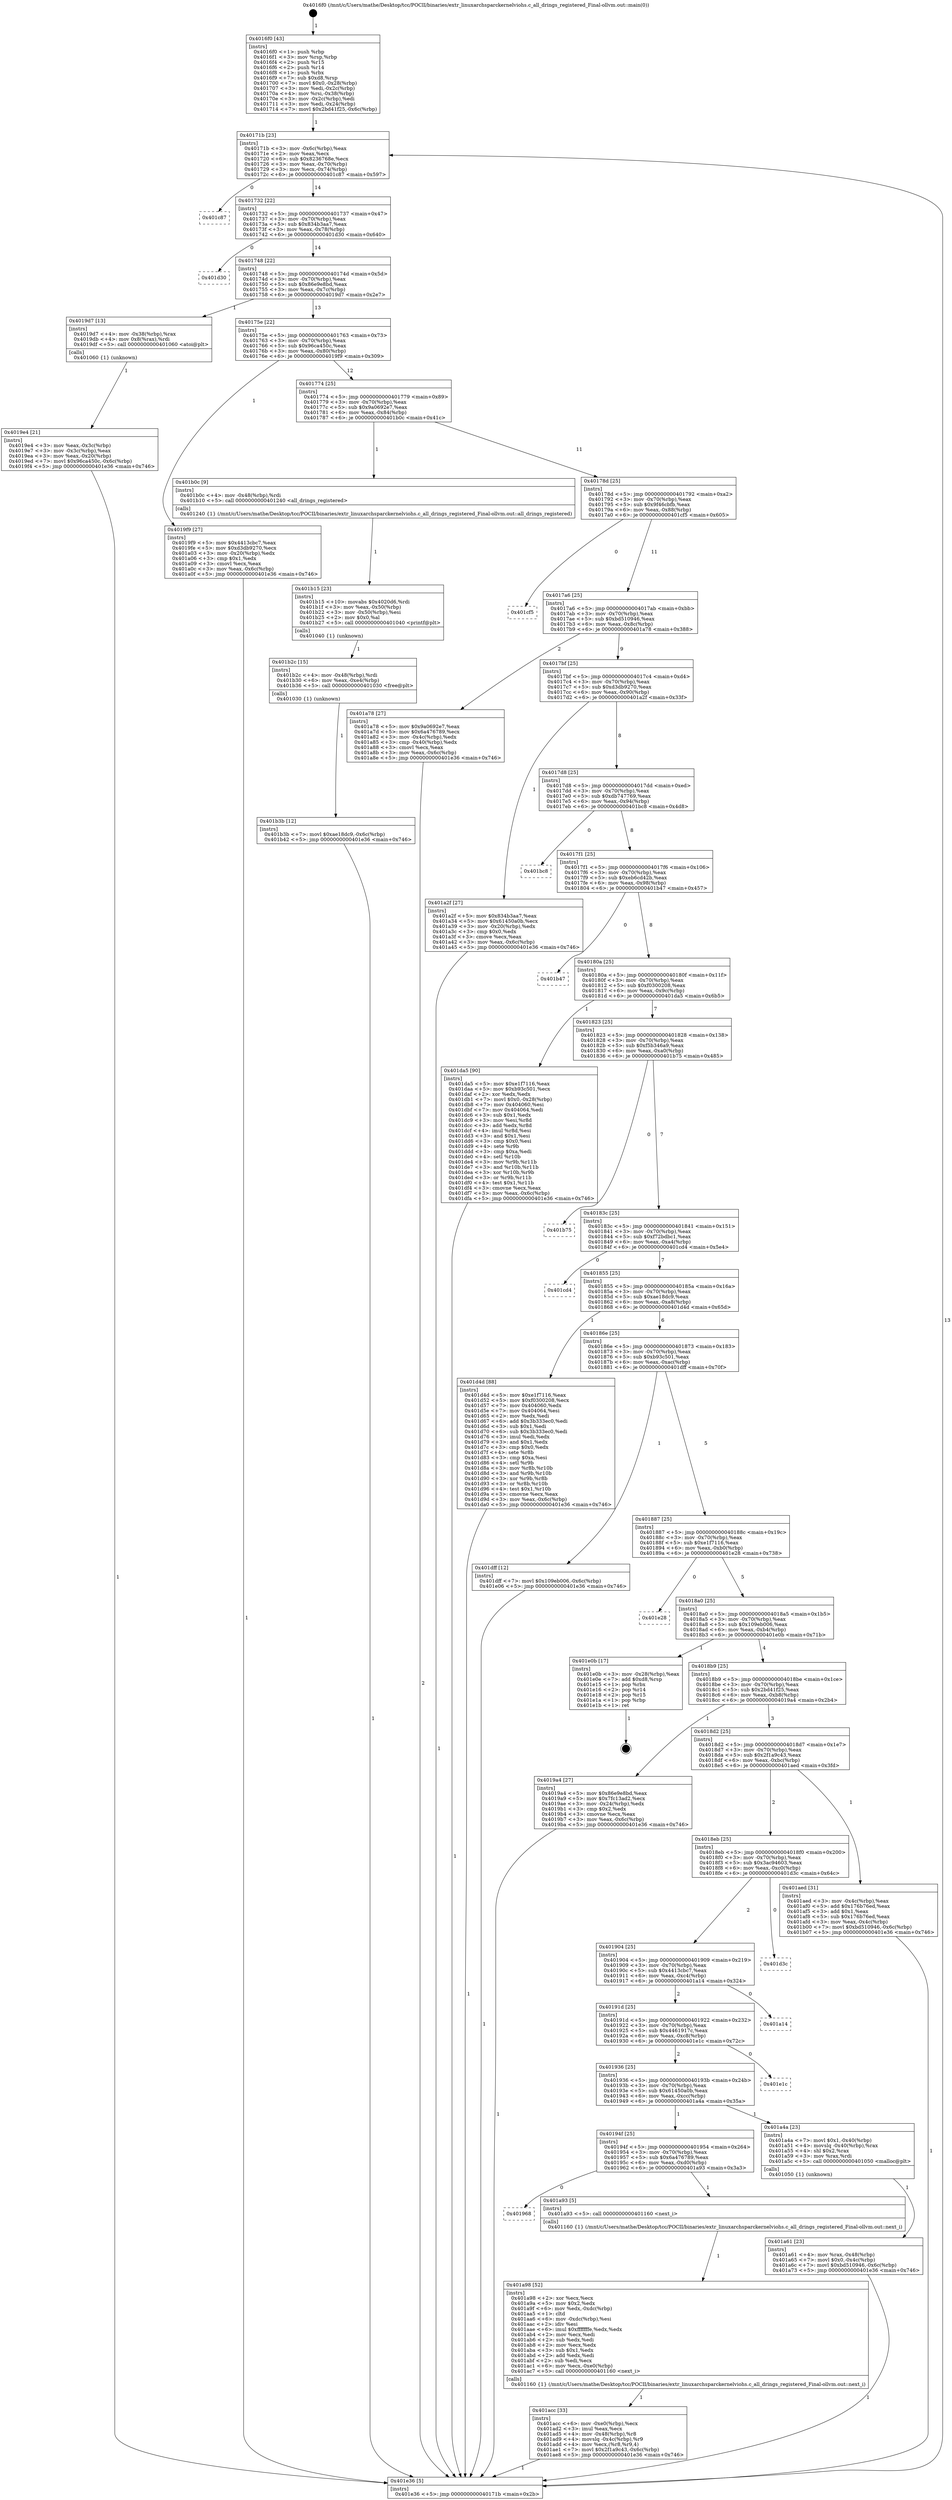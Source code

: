 digraph "0x4016f0" {
  label = "0x4016f0 (/mnt/c/Users/mathe/Desktop/tcc/POCII/binaries/extr_linuxarchsparckernelviohs.c_all_drings_registered_Final-ollvm.out::main(0))"
  labelloc = "t"
  node[shape=record]

  Entry [label="",width=0.3,height=0.3,shape=circle,fillcolor=black,style=filled]
  "0x40171b" [label="{
     0x40171b [23]\l
     | [instrs]\l
     &nbsp;&nbsp;0x40171b \<+3\>: mov -0x6c(%rbp),%eax\l
     &nbsp;&nbsp;0x40171e \<+2\>: mov %eax,%ecx\l
     &nbsp;&nbsp;0x401720 \<+6\>: sub $0x8236768e,%ecx\l
     &nbsp;&nbsp;0x401726 \<+3\>: mov %eax,-0x70(%rbp)\l
     &nbsp;&nbsp;0x401729 \<+3\>: mov %ecx,-0x74(%rbp)\l
     &nbsp;&nbsp;0x40172c \<+6\>: je 0000000000401c87 \<main+0x597\>\l
  }"]
  "0x401c87" [label="{
     0x401c87\l
  }", style=dashed]
  "0x401732" [label="{
     0x401732 [22]\l
     | [instrs]\l
     &nbsp;&nbsp;0x401732 \<+5\>: jmp 0000000000401737 \<main+0x47\>\l
     &nbsp;&nbsp;0x401737 \<+3\>: mov -0x70(%rbp),%eax\l
     &nbsp;&nbsp;0x40173a \<+5\>: sub $0x834b3aa7,%eax\l
     &nbsp;&nbsp;0x40173f \<+3\>: mov %eax,-0x78(%rbp)\l
     &nbsp;&nbsp;0x401742 \<+6\>: je 0000000000401d30 \<main+0x640\>\l
  }"]
  Exit [label="",width=0.3,height=0.3,shape=circle,fillcolor=black,style=filled,peripheries=2]
  "0x401d30" [label="{
     0x401d30\l
  }", style=dashed]
  "0x401748" [label="{
     0x401748 [22]\l
     | [instrs]\l
     &nbsp;&nbsp;0x401748 \<+5\>: jmp 000000000040174d \<main+0x5d\>\l
     &nbsp;&nbsp;0x40174d \<+3\>: mov -0x70(%rbp),%eax\l
     &nbsp;&nbsp;0x401750 \<+5\>: sub $0x86e9e8bd,%eax\l
     &nbsp;&nbsp;0x401755 \<+3\>: mov %eax,-0x7c(%rbp)\l
     &nbsp;&nbsp;0x401758 \<+6\>: je 00000000004019d7 \<main+0x2e7\>\l
  }"]
  "0x401b3b" [label="{
     0x401b3b [12]\l
     | [instrs]\l
     &nbsp;&nbsp;0x401b3b \<+7\>: movl $0xae18dc9,-0x6c(%rbp)\l
     &nbsp;&nbsp;0x401b42 \<+5\>: jmp 0000000000401e36 \<main+0x746\>\l
  }"]
  "0x4019d7" [label="{
     0x4019d7 [13]\l
     | [instrs]\l
     &nbsp;&nbsp;0x4019d7 \<+4\>: mov -0x38(%rbp),%rax\l
     &nbsp;&nbsp;0x4019db \<+4\>: mov 0x8(%rax),%rdi\l
     &nbsp;&nbsp;0x4019df \<+5\>: call 0000000000401060 \<atoi@plt\>\l
     | [calls]\l
     &nbsp;&nbsp;0x401060 \{1\} (unknown)\l
  }"]
  "0x40175e" [label="{
     0x40175e [22]\l
     | [instrs]\l
     &nbsp;&nbsp;0x40175e \<+5\>: jmp 0000000000401763 \<main+0x73\>\l
     &nbsp;&nbsp;0x401763 \<+3\>: mov -0x70(%rbp),%eax\l
     &nbsp;&nbsp;0x401766 \<+5\>: sub $0x96ca450c,%eax\l
     &nbsp;&nbsp;0x40176b \<+3\>: mov %eax,-0x80(%rbp)\l
     &nbsp;&nbsp;0x40176e \<+6\>: je 00000000004019f9 \<main+0x309\>\l
  }"]
  "0x401b2c" [label="{
     0x401b2c [15]\l
     | [instrs]\l
     &nbsp;&nbsp;0x401b2c \<+4\>: mov -0x48(%rbp),%rdi\l
     &nbsp;&nbsp;0x401b30 \<+6\>: mov %eax,-0xe4(%rbp)\l
     &nbsp;&nbsp;0x401b36 \<+5\>: call 0000000000401030 \<free@plt\>\l
     | [calls]\l
     &nbsp;&nbsp;0x401030 \{1\} (unknown)\l
  }"]
  "0x4019f9" [label="{
     0x4019f9 [27]\l
     | [instrs]\l
     &nbsp;&nbsp;0x4019f9 \<+5\>: mov $0x4413cbc7,%eax\l
     &nbsp;&nbsp;0x4019fe \<+5\>: mov $0xd3db9270,%ecx\l
     &nbsp;&nbsp;0x401a03 \<+3\>: mov -0x20(%rbp),%edx\l
     &nbsp;&nbsp;0x401a06 \<+3\>: cmp $0x1,%edx\l
     &nbsp;&nbsp;0x401a09 \<+3\>: cmovl %ecx,%eax\l
     &nbsp;&nbsp;0x401a0c \<+3\>: mov %eax,-0x6c(%rbp)\l
     &nbsp;&nbsp;0x401a0f \<+5\>: jmp 0000000000401e36 \<main+0x746\>\l
  }"]
  "0x401774" [label="{
     0x401774 [25]\l
     | [instrs]\l
     &nbsp;&nbsp;0x401774 \<+5\>: jmp 0000000000401779 \<main+0x89\>\l
     &nbsp;&nbsp;0x401779 \<+3\>: mov -0x70(%rbp),%eax\l
     &nbsp;&nbsp;0x40177c \<+5\>: sub $0x9a0692e7,%eax\l
     &nbsp;&nbsp;0x401781 \<+6\>: mov %eax,-0x84(%rbp)\l
     &nbsp;&nbsp;0x401787 \<+6\>: je 0000000000401b0c \<main+0x41c\>\l
  }"]
  "0x401b15" [label="{
     0x401b15 [23]\l
     | [instrs]\l
     &nbsp;&nbsp;0x401b15 \<+10\>: movabs $0x4020d6,%rdi\l
     &nbsp;&nbsp;0x401b1f \<+3\>: mov %eax,-0x50(%rbp)\l
     &nbsp;&nbsp;0x401b22 \<+3\>: mov -0x50(%rbp),%esi\l
     &nbsp;&nbsp;0x401b25 \<+2\>: mov $0x0,%al\l
     &nbsp;&nbsp;0x401b27 \<+5\>: call 0000000000401040 \<printf@plt\>\l
     | [calls]\l
     &nbsp;&nbsp;0x401040 \{1\} (unknown)\l
  }"]
  "0x401b0c" [label="{
     0x401b0c [9]\l
     | [instrs]\l
     &nbsp;&nbsp;0x401b0c \<+4\>: mov -0x48(%rbp),%rdi\l
     &nbsp;&nbsp;0x401b10 \<+5\>: call 0000000000401240 \<all_drings_registered\>\l
     | [calls]\l
     &nbsp;&nbsp;0x401240 \{1\} (/mnt/c/Users/mathe/Desktop/tcc/POCII/binaries/extr_linuxarchsparckernelviohs.c_all_drings_registered_Final-ollvm.out::all_drings_registered)\l
  }"]
  "0x40178d" [label="{
     0x40178d [25]\l
     | [instrs]\l
     &nbsp;&nbsp;0x40178d \<+5\>: jmp 0000000000401792 \<main+0xa2\>\l
     &nbsp;&nbsp;0x401792 \<+3\>: mov -0x70(%rbp),%eax\l
     &nbsp;&nbsp;0x401795 \<+5\>: sub $0x9f46cbfb,%eax\l
     &nbsp;&nbsp;0x40179a \<+6\>: mov %eax,-0x88(%rbp)\l
     &nbsp;&nbsp;0x4017a0 \<+6\>: je 0000000000401cf5 \<main+0x605\>\l
  }"]
  "0x401acc" [label="{
     0x401acc [33]\l
     | [instrs]\l
     &nbsp;&nbsp;0x401acc \<+6\>: mov -0xe0(%rbp),%ecx\l
     &nbsp;&nbsp;0x401ad2 \<+3\>: imul %eax,%ecx\l
     &nbsp;&nbsp;0x401ad5 \<+4\>: mov -0x48(%rbp),%r8\l
     &nbsp;&nbsp;0x401ad9 \<+4\>: movslq -0x4c(%rbp),%r9\l
     &nbsp;&nbsp;0x401add \<+4\>: mov %ecx,(%r8,%r9,4)\l
     &nbsp;&nbsp;0x401ae1 \<+7\>: movl $0x2f1a9c43,-0x6c(%rbp)\l
     &nbsp;&nbsp;0x401ae8 \<+5\>: jmp 0000000000401e36 \<main+0x746\>\l
  }"]
  "0x401cf5" [label="{
     0x401cf5\l
  }", style=dashed]
  "0x4017a6" [label="{
     0x4017a6 [25]\l
     | [instrs]\l
     &nbsp;&nbsp;0x4017a6 \<+5\>: jmp 00000000004017ab \<main+0xbb\>\l
     &nbsp;&nbsp;0x4017ab \<+3\>: mov -0x70(%rbp),%eax\l
     &nbsp;&nbsp;0x4017ae \<+5\>: sub $0xbd510946,%eax\l
     &nbsp;&nbsp;0x4017b3 \<+6\>: mov %eax,-0x8c(%rbp)\l
     &nbsp;&nbsp;0x4017b9 \<+6\>: je 0000000000401a78 \<main+0x388\>\l
  }"]
  "0x401a98" [label="{
     0x401a98 [52]\l
     | [instrs]\l
     &nbsp;&nbsp;0x401a98 \<+2\>: xor %ecx,%ecx\l
     &nbsp;&nbsp;0x401a9a \<+5\>: mov $0x2,%edx\l
     &nbsp;&nbsp;0x401a9f \<+6\>: mov %edx,-0xdc(%rbp)\l
     &nbsp;&nbsp;0x401aa5 \<+1\>: cltd\l
     &nbsp;&nbsp;0x401aa6 \<+6\>: mov -0xdc(%rbp),%esi\l
     &nbsp;&nbsp;0x401aac \<+2\>: idiv %esi\l
     &nbsp;&nbsp;0x401aae \<+6\>: imul $0xfffffffe,%edx,%edx\l
     &nbsp;&nbsp;0x401ab4 \<+2\>: mov %ecx,%edi\l
     &nbsp;&nbsp;0x401ab6 \<+2\>: sub %edx,%edi\l
     &nbsp;&nbsp;0x401ab8 \<+2\>: mov %ecx,%edx\l
     &nbsp;&nbsp;0x401aba \<+3\>: sub $0x1,%edx\l
     &nbsp;&nbsp;0x401abd \<+2\>: add %edx,%edi\l
     &nbsp;&nbsp;0x401abf \<+2\>: sub %edi,%ecx\l
     &nbsp;&nbsp;0x401ac1 \<+6\>: mov %ecx,-0xe0(%rbp)\l
     &nbsp;&nbsp;0x401ac7 \<+5\>: call 0000000000401160 \<next_i\>\l
     | [calls]\l
     &nbsp;&nbsp;0x401160 \{1\} (/mnt/c/Users/mathe/Desktop/tcc/POCII/binaries/extr_linuxarchsparckernelviohs.c_all_drings_registered_Final-ollvm.out::next_i)\l
  }"]
  "0x401a78" [label="{
     0x401a78 [27]\l
     | [instrs]\l
     &nbsp;&nbsp;0x401a78 \<+5\>: mov $0x9a0692e7,%eax\l
     &nbsp;&nbsp;0x401a7d \<+5\>: mov $0x6a476789,%ecx\l
     &nbsp;&nbsp;0x401a82 \<+3\>: mov -0x4c(%rbp),%edx\l
     &nbsp;&nbsp;0x401a85 \<+3\>: cmp -0x40(%rbp),%edx\l
     &nbsp;&nbsp;0x401a88 \<+3\>: cmovl %ecx,%eax\l
     &nbsp;&nbsp;0x401a8b \<+3\>: mov %eax,-0x6c(%rbp)\l
     &nbsp;&nbsp;0x401a8e \<+5\>: jmp 0000000000401e36 \<main+0x746\>\l
  }"]
  "0x4017bf" [label="{
     0x4017bf [25]\l
     | [instrs]\l
     &nbsp;&nbsp;0x4017bf \<+5\>: jmp 00000000004017c4 \<main+0xd4\>\l
     &nbsp;&nbsp;0x4017c4 \<+3\>: mov -0x70(%rbp),%eax\l
     &nbsp;&nbsp;0x4017c7 \<+5\>: sub $0xd3db9270,%eax\l
     &nbsp;&nbsp;0x4017cc \<+6\>: mov %eax,-0x90(%rbp)\l
     &nbsp;&nbsp;0x4017d2 \<+6\>: je 0000000000401a2f \<main+0x33f\>\l
  }"]
  "0x401968" [label="{
     0x401968\l
  }", style=dashed]
  "0x401a2f" [label="{
     0x401a2f [27]\l
     | [instrs]\l
     &nbsp;&nbsp;0x401a2f \<+5\>: mov $0x834b3aa7,%eax\l
     &nbsp;&nbsp;0x401a34 \<+5\>: mov $0x61450a0b,%ecx\l
     &nbsp;&nbsp;0x401a39 \<+3\>: mov -0x20(%rbp),%edx\l
     &nbsp;&nbsp;0x401a3c \<+3\>: cmp $0x0,%edx\l
     &nbsp;&nbsp;0x401a3f \<+3\>: cmove %ecx,%eax\l
     &nbsp;&nbsp;0x401a42 \<+3\>: mov %eax,-0x6c(%rbp)\l
     &nbsp;&nbsp;0x401a45 \<+5\>: jmp 0000000000401e36 \<main+0x746\>\l
  }"]
  "0x4017d8" [label="{
     0x4017d8 [25]\l
     | [instrs]\l
     &nbsp;&nbsp;0x4017d8 \<+5\>: jmp 00000000004017dd \<main+0xed\>\l
     &nbsp;&nbsp;0x4017dd \<+3\>: mov -0x70(%rbp),%eax\l
     &nbsp;&nbsp;0x4017e0 \<+5\>: sub $0xdb747769,%eax\l
     &nbsp;&nbsp;0x4017e5 \<+6\>: mov %eax,-0x94(%rbp)\l
     &nbsp;&nbsp;0x4017eb \<+6\>: je 0000000000401bc8 \<main+0x4d8\>\l
  }"]
  "0x401a93" [label="{
     0x401a93 [5]\l
     | [instrs]\l
     &nbsp;&nbsp;0x401a93 \<+5\>: call 0000000000401160 \<next_i\>\l
     | [calls]\l
     &nbsp;&nbsp;0x401160 \{1\} (/mnt/c/Users/mathe/Desktop/tcc/POCII/binaries/extr_linuxarchsparckernelviohs.c_all_drings_registered_Final-ollvm.out::next_i)\l
  }"]
  "0x401bc8" [label="{
     0x401bc8\l
  }", style=dashed]
  "0x4017f1" [label="{
     0x4017f1 [25]\l
     | [instrs]\l
     &nbsp;&nbsp;0x4017f1 \<+5\>: jmp 00000000004017f6 \<main+0x106\>\l
     &nbsp;&nbsp;0x4017f6 \<+3\>: mov -0x70(%rbp),%eax\l
     &nbsp;&nbsp;0x4017f9 \<+5\>: sub $0xeb6cd42b,%eax\l
     &nbsp;&nbsp;0x4017fe \<+6\>: mov %eax,-0x98(%rbp)\l
     &nbsp;&nbsp;0x401804 \<+6\>: je 0000000000401b47 \<main+0x457\>\l
  }"]
  "0x401a61" [label="{
     0x401a61 [23]\l
     | [instrs]\l
     &nbsp;&nbsp;0x401a61 \<+4\>: mov %rax,-0x48(%rbp)\l
     &nbsp;&nbsp;0x401a65 \<+7\>: movl $0x0,-0x4c(%rbp)\l
     &nbsp;&nbsp;0x401a6c \<+7\>: movl $0xbd510946,-0x6c(%rbp)\l
     &nbsp;&nbsp;0x401a73 \<+5\>: jmp 0000000000401e36 \<main+0x746\>\l
  }"]
  "0x401b47" [label="{
     0x401b47\l
  }", style=dashed]
  "0x40180a" [label="{
     0x40180a [25]\l
     | [instrs]\l
     &nbsp;&nbsp;0x40180a \<+5\>: jmp 000000000040180f \<main+0x11f\>\l
     &nbsp;&nbsp;0x40180f \<+3\>: mov -0x70(%rbp),%eax\l
     &nbsp;&nbsp;0x401812 \<+5\>: sub $0xf0300208,%eax\l
     &nbsp;&nbsp;0x401817 \<+6\>: mov %eax,-0x9c(%rbp)\l
     &nbsp;&nbsp;0x40181d \<+6\>: je 0000000000401da5 \<main+0x6b5\>\l
  }"]
  "0x40194f" [label="{
     0x40194f [25]\l
     | [instrs]\l
     &nbsp;&nbsp;0x40194f \<+5\>: jmp 0000000000401954 \<main+0x264\>\l
     &nbsp;&nbsp;0x401954 \<+3\>: mov -0x70(%rbp),%eax\l
     &nbsp;&nbsp;0x401957 \<+5\>: sub $0x6a476789,%eax\l
     &nbsp;&nbsp;0x40195c \<+6\>: mov %eax,-0xd0(%rbp)\l
     &nbsp;&nbsp;0x401962 \<+6\>: je 0000000000401a93 \<main+0x3a3\>\l
  }"]
  "0x401da5" [label="{
     0x401da5 [90]\l
     | [instrs]\l
     &nbsp;&nbsp;0x401da5 \<+5\>: mov $0xe1f7116,%eax\l
     &nbsp;&nbsp;0x401daa \<+5\>: mov $0xb93c501,%ecx\l
     &nbsp;&nbsp;0x401daf \<+2\>: xor %edx,%edx\l
     &nbsp;&nbsp;0x401db1 \<+7\>: movl $0x0,-0x28(%rbp)\l
     &nbsp;&nbsp;0x401db8 \<+7\>: mov 0x404060,%esi\l
     &nbsp;&nbsp;0x401dbf \<+7\>: mov 0x404064,%edi\l
     &nbsp;&nbsp;0x401dc6 \<+3\>: sub $0x1,%edx\l
     &nbsp;&nbsp;0x401dc9 \<+3\>: mov %esi,%r8d\l
     &nbsp;&nbsp;0x401dcc \<+3\>: add %edx,%r8d\l
     &nbsp;&nbsp;0x401dcf \<+4\>: imul %r8d,%esi\l
     &nbsp;&nbsp;0x401dd3 \<+3\>: and $0x1,%esi\l
     &nbsp;&nbsp;0x401dd6 \<+3\>: cmp $0x0,%esi\l
     &nbsp;&nbsp;0x401dd9 \<+4\>: sete %r9b\l
     &nbsp;&nbsp;0x401ddd \<+3\>: cmp $0xa,%edi\l
     &nbsp;&nbsp;0x401de0 \<+4\>: setl %r10b\l
     &nbsp;&nbsp;0x401de4 \<+3\>: mov %r9b,%r11b\l
     &nbsp;&nbsp;0x401de7 \<+3\>: and %r10b,%r11b\l
     &nbsp;&nbsp;0x401dea \<+3\>: xor %r10b,%r9b\l
     &nbsp;&nbsp;0x401ded \<+3\>: or %r9b,%r11b\l
     &nbsp;&nbsp;0x401df0 \<+4\>: test $0x1,%r11b\l
     &nbsp;&nbsp;0x401df4 \<+3\>: cmovne %ecx,%eax\l
     &nbsp;&nbsp;0x401df7 \<+3\>: mov %eax,-0x6c(%rbp)\l
     &nbsp;&nbsp;0x401dfa \<+5\>: jmp 0000000000401e36 \<main+0x746\>\l
  }"]
  "0x401823" [label="{
     0x401823 [25]\l
     | [instrs]\l
     &nbsp;&nbsp;0x401823 \<+5\>: jmp 0000000000401828 \<main+0x138\>\l
     &nbsp;&nbsp;0x401828 \<+3\>: mov -0x70(%rbp),%eax\l
     &nbsp;&nbsp;0x40182b \<+5\>: sub $0xf5b346a9,%eax\l
     &nbsp;&nbsp;0x401830 \<+6\>: mov %eax,-0xa0(%rbp)\l
     &nbsp;&nbsp;0x401836 \<+6\>: je 0000000000401b75 \<main+0x485\>\l
  }"]
  "0x401a4a" [label="{
     0x401a4a [23]\l
     | [instrs]\l
     &nbsp;&nbsp;0x401a4a \<+7\>: movl $0x1,-0x40(%rbp)\l
     &nbsp;&nbsp;0x401a51 \<+4\>: movslq -0x40(%rbp),%rax\l
     &nbsp;&nbsp;0x401a55 \<+4\>: shl $0x2,%rax\l
     &nbsp;&nbsp;0x401a59 \<+3\>: mov %rax,%rdi\l
     &nbsp;&nbsp;0x401a5c \<+5\>: call 0000000000401050 \<malloc@plt\>\l
     | [calls]\l
     &nbsp;&nbsp;0x401050 \{1\} (unknown)\l
  }"]
  "0x401b75" [label="{
     0x401b75\l
  }", style=dashed]
  "0x40183c" [label="{
     0x40183c [25]\l
     | [instrs]\l
     &nbsp;&nbsp;0x40183c \<+5\>: jmp 0000000000401841 \<main+0x151\>\l
     &nbsp;&nbsp;0x401841 \<+3\>: mov -0x70(%rbp),%eax\l
     &nbsp;&nbsp;0x401844 \<+5\>: sub $0xf72bdbc1,%eax\l
     &nbsp;&nbsp;0x401849 \<+6\>: mov %eax,-0xa4(%rbp)\l
     &nbsp;&nbsp;0x40184f \<+6\>: je 0000000000401cd4 \<main+0x5e4\>\l
  }"]
  "0x401936" [label="{
     0x401936 [25]\l
     | [instrs]\l
     &nbsp;&nbsp;0x401936 \<+5\>: jmp 000000000040193b \<main+0x24b\>\l
     &nbsp;&nbsp;0x40193b \<+3\>: mov -0x70(%rbp),%eax\l
     &nbsp;&nbsp;0x40193e \<+5\>: sub $0x61450a0b,%eax\l
     &nbsp;&nbsp;0x401943 \<+6\>: mov %eax,-0xcc(%rbp)\l
     &nbsp;&nbsp;0x401949 \<+6\>: je 0000000000401a4a \<main+0x35a\>\l
  }"]
  "0x401cd4" [label="{
     0x401cd4\l
  }", style=dashed]
  "0x401855" [label="{
     0x401855 [25]\l
     | [instrs]\l
     &nbsp;&nbsp;0x401855 \<+5\>: jmp 000000000040185a \<main+0x16a\>\l
     &nbsp;&nbsp;0x40185a \<+3\>: mov -0x70(%rbp),%eax\l
     &nbsp;&nbsp;0x40185d \<+5\>: sub $0xae18dc9,%eax\l
     &nbsp;&nbsp;0x401862 \<+6\>: mov %eax,-0xa8(%rbp)\l
     &nbsp;&nbsp;0x401868 \<+6\>: je 0000000000401d4d \<main+0x65d\>\l
  }"]
  "0x401e1c" [label="{
     0x401e1c\l
  }", style=dashed]
  "0x401d4d" [label="{
     0x401d4d [88]\l
     | [instrs]\l
     &nbsp;&nbsp;0x401d4d \<+5\>: mov $0xe1f7116,%eax\l
     &nbsp;&nbsp;0x401d52 \<+5\>: mov $0xf0300208,%ecx\l
     &nbsp;&nbsp;0x401d57 \<+7\>: mov 0x404060,%edx\l
     &nbsp;&nbsp;0x401d5e \<+7\>: mov 0x404064,%esi\l
     &nbsp;&nbsp;0x401d65 \<+2\>: mov %edx,%edi\l
     &nbsp;&nbsp;0x401d67 \<+6\>: add $0x3b333ec0,%edi\l
     &nbsp;&nbsp;0x401d6d \<+3\>: sub $0x1,%edi\l
     &nbsp;&nbsp;0x401d70 \<+6\>: sub $0x3b333ec0,%edi\l
     &nbsp;&nbsp;0x401d76 \<+3\>: imul %edi,%edx\l
     &nbsp;&nbsp;0x401d79 \<+3\>: and $0x1,%edx\l
     &nbsp;&nbsp;0x401d7c \<+3\>: cmp $0x0,%edx\l
     &nbsp;&nbsp;0x401d7f \<+4\>: sete %r8b\l
     &nbsp;&nbsp;0x401d83 \<+3\>: cmp $0xa,%esi\l
     &nbsp;&nbsp;0x401d86 \<+4\>: setl %r9b\l
     &nbsp;&nbsp;0x401d8a \<+3\>: mov %r8b,%r10b\l
     &nbsp;&nbsp;0x401d8d \<+3\>: and %r9b,%r10b\l
     &nbsp;&nbsp;0x401d90 \<+3\>: xor %r9b,%r8b\l
     &nbsp;&nbsp;0x401d93 \<+3\>: or %r8b,%r10b\l
     &nbsp;&nbsp;0x401d96 \<+4\>: test $0x1,%r10b\l
     &nbsp;&nbsp;0x401d9a \<+3\>: cmovne %ecx,%eax\l
     &nbsp;&nbsp;0x401d9d \<+3\>: mov %eax,-0x6c(%rbp)\l
     &nbsp;&nbsp;0x401da0 \<+5\>: jmp 0000000000401e36 \<main+0x746\>\l
  }"]
  "0x40186e" [label="{
     0x40186e [25]\l
     | [instrs]\l
     &nbsp;&nbsp;0x40186e \<+5\>: jmp 0000000000401873 \<main+0x183\>\l
     &nbsp;&nbsp;0x401873 \<+3\>: mov -0x70(%rbp),%eax\l
     &nbsp;&nbsp;0x401876 \<+5\>: sub $0xb93c501,%eax\l
     &nbsp;&nbsp;0x40187b \<+6\>: mov %eax,-0xac(%rbp)\l
     &nbsp;&nbsp;0x401881 \<+6\>: je 0000000000401dff \<main+0x70f\>\l
  }"]
  "0x40191d" [label="{
     0x40191d [25]\l
     | [instrs]\l
     &nbsp;&nbsp;0x40191d \<+5\>: jmp 0000000000401922 \<main+0x232\>\l
     &nbsp;&nbsp;0x401922 \<+3\>: mov -0x70(%rbp),%eax\l
     &nbsp;&nbsp;0x401925 \<+5\>: sub $0x4461917c,%eax\l
     &nbsp;&nbsp;0x40192a \<+6\>: mov %eax,-0xc8(%rbp)\l
     &nbsp;&nbsp;0x401930 \<+6\>: je 0000000000401e1c \<main+0x72c\>\l
  }"]
  "0x401dff" [label="{
     0x401dff [12]\l
     | [instrs]\l
     &nbsp;&nbsp;0x401dff \<+7\>: movl $0x109eb006,-0x6c(%rbp)\l
     &nbsp;&nbsp;0x401e06 \<+5\>: jmp 0000000000401e36 \<main+0x746\>\l
  }"]
  "0x401887" [label="{
     0x401887 [25]\l
     | [instrs]\l
     &nbsp;&nbsp;0x401887 \<+5\>: jmp 000000000040188c \<main+0x19c\>\l
     &nbsp;&nbsp;0x40188c \<+3\>: mov -0x70(%rbp),%eax\l
     &nbsp;&nbsp;0x40188f \<+5\>: sub $0xe1f7116,%eax\l
     &nbsp;&nbsp;0x401894 \<+6\>: mov %eax,-0xb0(%rbp)\l
     &nbsp;&nbsp;0x40189a \<+6\>: je 0000000000401e28 \<main+0x738\>\l
  }"]
  "0x401a14" [label="{
     0x401a14\l
  }", style=dashed]
  "0x401e28" [label="{
     0x401e28\l
  }", style=dashed]
  "0x4018a0" [label="{
     0x4018a0 [25]\l
     | [instrs]\l
     &nbsp;&nbsp;0x4018a0 \<+5\>: jmp 00000000004018a5 \<main+0x1b5\>\l
     &nbsp;&nbsp;0x4018a5 \<+3\>: mov -0x70(%rbp),%eax\l
     &nbsp;&nbsp;0x4018a8 \<+5\>: sub $0x109eb006,%eax\l
     &nbsp;&nbsp;0x4018ad \<+6\>: mov %eax,-0xb4(%rbp)\l
     &nbsp;&nbsp;0x4018b3 \<+6\>: je 0000000000401e0b \<main+0x71b\>\l
  }"]
  "0x401904" [label="{
     0x401904 [25]\l
     | [instrs]\l
     &nbsp;&nbsp;0x401904 \<+5\>: jmp 0000000000401909 \<main+0x219\>\l
     &nbsp;&nbsp;0x401909 \<+3\>: mov -0x70(%rbp),%eax\l
     &nbsp;&nbsp;0x40190c \<+5\>: sub $0x4413cbc7,%eax\l
     &nbsp;&nbsp;0x401911 \<+6\>: mov %eax,-0xc4(%rbp)\l
     &nbsp;&nbsp;0x401917 \<+6\>: je 0000000000401a14 \<main+0x324\>\l
  }"]
  "0x401e0b" [label="{
     0x401e0b [17]\l
     | [instrs]\l
     &nbsp;&nbsp;0x401e0b \<+3\>: mov -0x28(%rbp),%eax\l
     &nbsp;&nbsp;0x401e0e \<+7\>: add $0xd8,%rsp\l
     &nbsp;&nbsp;0x401e15 \<+1\>: pop %rbx\l
     &nbsp;&nbsp;0x401e16 \<+2\>: pop %r14\l
     &nbsp;&nbsp;0x401e18 \<+2\>: pop %r15\l
     &nbsp;&nbsp;0x401e1a \<+1\>: pop %rbp\l
     &nbsp;&nbsp;0x401e1b \<+1\>: ret\l
  }"]
  "0x4018b9" [label="{
     0x4018b9 [25]\l
     | [instrs]\l
     &nbsp;&nbsp;0x4018b9 \<+5\>: jmp 00000000004018be \<main+0x1ce\>\l
     &nbsp;&nbsp;0x4018be \<+3\>: mov -0x70(%rbp),%eax\l
     &nbsp;&nbsp;0x4018c1 \<+5\>: sub $0x2bd41f25,%eax\l
     &nbsp;&nbsp;0x4018c6 \<+6\>: mov %eax,-0xb8(%rbp)\l
     &nbsp;&nbsp;0x4018cc \<+6\>: je 00000000004019a4 \<main+0x2b4\>\l
  }"]
  "0x401d3c" [label="{
     0x401d3c\l
  }", style=dashed]
  "0x4019a4" [label="{
     0x4019a4 [27]\l
     | [instrs]\l
     &nbsp;&nbsp;0x4019a4 \<+5\>: mov $0x86e9e8bd,%eax\l
     &nbsp;&nbsp;0x4019a9 \<+5\>: mov $0x7fc13ad2,%ecx\l
     &nbsp;&nbsp;0x4019ae \<+3\>: mov -0x24(%rbp),%edx\l
     &nbsp;&nbsp;0x4019b1 \<+3\>: cmp $0x2,%edx\l
     &nbsp;&nbsp;0x4019b4 \<+3\>: cmovne %ecx,%eax\l
     &nbsp;&nbsp;0x4019b7 \<+3\>: mov %eax,-0x6c(%rbp)\l
     &nbsp;&nbsp;0x4019ba \<+5\>: jmp 0000000000401e36 \<main+0x746\>\l
  }"]
  "0x4018d2" [label="{
     0x4018d2 [25]\l
     | [instrs]\l
     &nbsp;&nbsp;0x4018d2 \<+5\>: jmp 00000000004018d7 \<main+0x1e7\>\l
     &nbsp;&nbsp;0x4018d7 \<+3\>: mov -0x70(%rbp),%eax\l
     &nbsp;&nbsp;0x4018da \<+5\>: sub $0x2f1a9c43,%eax\l
     &nbsp;&nbsp;0x4018df \<+6\>: mov %eax,-0xbc(%rbp)\l
     &nbsp;&nbsp;0x4018e5 \<+6\>: je 0000000000401aed \<main+0x3fd\>\l
  }"]
  "0x401e36" [label="{
     0x401e36 [5]\l
     | [instrs]\l
     &nbsp;&nbsp;0x401e36 \<+5\>: jmp 000000000040171b \<main+0x2b\>\l
  }"]
  "0x4016f0" [label="{
     0x4016f0 [43]\l
     | [instrs]\l
     &nbsp;&nbsp;0x4016f0 \<+1\>: push %rbp\l
     &nbsp;&nbsp;0x4016f1 \<+3\>: mov %rsp,%rbp\l
     &nbsp;&nbsp;0x4016f4 \<+2\>: push %r15\l
     &nbsp;&nbsp;0x4016f6 \<+2\>: push %r14\l
     &nbsp;&nbsp;0x4016f8 \<+1\>: push %rbx\l
     &nbsp;&nbsp;0x4016f9 \<+7\>: sub $0xd8,%rsp\l
     &nbsp;&nbsp;0x401700 \<+7\>: movl $0x0,-0x28(%rbp)\l
     &nbsp;&nbsp;0x401707 \<+3\>: mov %edi,-0x2c(%rbp)\l
     &nbsp;&nbsp;0x40170a \<+4\>: mov %rsi,-0x38(%rbp)\l
     &nbsp;&nbsp;0x40170e \<+3\>: mov -0x2c(%rbp),%edi\l
     &nbsp;&nbsp;0x401711 \<+3\>: mov %edi,-0x24(%rbp)\l
     &nbsp;&nbsp;0x401714 \<+7\>: movl $0x2bd41f25,-0x6c(%rbp)\l
  }"]
  "0x4019e4" [label="{
     0x4019e4 [21]\l
     | [instrs]\l
     &nbsp;&nbsp;0x4019e4 \<+3\>: mov %eax,-0x3c(%rbp)\l
     &nbsp;&nbsp;0x4019e7 \<+3\>: mov -0x3c(%rbp),%eax\l
     &nbsp;&nbsp;0x4019ea \<+3\>: mov %eax,-0x20(%rbp)\l
     &nbsp;&nbsp;0x4019ed \<+7\>: movl $0x96ca450c,-0x6c(%rbp)\l
     &nbsp;&nbsp;0x4019f4 \<+5\>: jmp 0000000000401e36 \<main+0x746\>\l
  }"]
  "0x4018eb" [label="{
     0x4018eb [25]\l
     | [instrs]\l
     &nbsp;&nbsp;0x4018eb \<+5\>: jmp 00000000004018f0 \<main+0x200\>\l
     &nbsp;&nbsp;0x4018f0 \<+3\>: mov -0x70(%rbp),%eax\l
     &nbsp;&nbsp;0x4018f3 \<+5\>: sub $0x3ac94603,%eax\l
     &nbsp;&nbsp;0x4018f8 \<+6\>: mov %eax,-0xc0(%rbp)\l
     &nbsp;&nbsp;0x4018fe \<+6\>: je 0000000000401d3c \<main+0x64c\>\l
  }"]
  "0x401aed" [label="{
     0x401aed [31]\l
     | [instrs]\l
     &nbsp;&nbsp;0x401aed \<+3\>: mov -0x4c(%rbp),%eax\l
     &nbsp;&nbsp;0x401af0 \<+5\>: add $0x176b76ed,%eax\l
     &nbsp;&nbsp;0x401af5 \<+3\>: add $0x1,%eax\l
     &nbsp;&nbsp;0x401af8 \<+5\>: sub $0x176b76ed,%eax\l
     &nbsp;&nbsp;0x401afd \<+3\>: mov %eax,-0x4c(%rbp)\l
     &nbsp;&nbsp;0x401b00 \<+7\>: movl $0xbd510946,-0x6c(%rbp)\l
     &nbsp;&nbsp;0x401b07 \<+5\>: jmp 0000000000401e36 \<main+0x746\>\l
  }"]
  Entry -> "0x4016f0" [label=" 1"]
  "0x40171b" -> "0x401c87" [label=" 0"]
  "0x40171b" -> "0x401732" [label=" 14"]
  "0x401e0b" -> Exit [label=" 1"]
  "0x401732" -> "0x401d30" [label=" 0"]
  "0x401732" -> "0x401748" [label=" 14"]
  "0x401dff" -> "0x401e36" [label=" 1"]
  "0x401748" -> "0x4019d7" [label=" 1"]
  "0x401748" -> "0x40175e" [label=" 13"]
  "0x401da5" -> "0x401e36" [label=" 1"]
  "0x40175e" -> "0x4019f9" [label=" 1"]
  "0x40175e" -> "0x401774" [label=" 12"]
  "0x401d4d" -> "0x401e36" [label=" 1"]
  "0x401774" -> "0x401b0c" [label=" 1"]
  "0x401774" -> "0x40178d" [label=" 11"]
  "0x401b3b" -> "0x401e36" [label=" 1"]
  "0x40178d" -> "0x401cf5" [label=" 0"]
  "0x40178d" -> "0x4017a6" [label=" 11"]
  "0x401b2c" -> "0x401b3b" [label=" 1"]
  "0x4017a6" -> "0x401a78" [label=" 2"]
  "0x4017a6" -> "0x4017bf" [label=" 9"]
  "0x401b15" -> "0x401b2c" [label=" 1"]
  "0x4017bf" -> "0x401a2f" [label=" 1"]
  "0x4017bf" -> "0x4017d8" [label=" 8"]
  "0x401b0c" -> "0x401b15" [label=" 1"]
  "0x4017d8" -> "0x401bc8" [label=" 0"]
  "0x4017d8" -> "0x4017f1" [label=" 8"]
  "0x401aed" -> "0x401e36" [label=" 1"]
  "0x4017f1" -> "0x401b47" [label=" 0"]
  "0x4017f1" -> "0x40180a" [label=" 8"]
  "0x401a98" -> "0x401acc" [label=" 1"]
  "0x40180a" -> "0x401da5" [label=" 1"]
  "0x40180a" -> "0x401823" [label=" 7"]
  "0x401a93" -> "0x401a98" [label=" 1"]
  "0x401823" -> "0x401b75" [label=" 0"]
  "0x401823" -> "0x40183c" [label=" 7"]
  "0x40194f" -> "0x401968" [label=" 0"]
  "0x40183c" -> "0x401cd4" [label=" 0"]
  "0x40183c" -> "0x401855" [label=" 7"]
  "0x401acc" -> "0x401e36" [label=" 1"]
  "0x401855" -> "0x401d4d" [label=" 1"]
  "0x401855" -> "0x40186e" [label=" 6"]
  "0x401a78" -> "0x401e36" [label=" 2"]
  "0x40186e" -> "0x401dff" [label=" 1"]
  "0x40186e" -> "0x401887" [label=" 5"]
  "0x401a4a" -> "0x401a61" [label=" 1"]
  "0x401887" -> "0x401e28" [label=" 0"]
  "0x401887" -> "0x4018a0" [label=" 5"]
  "0x401936" -> "0x40194f" [label=" 1"]
  "0x4018a0" -> "0x401e0b" [label=" 1"]
  "0x4018a0" -> "0x4018b9" [label=" 4"]
  "0x40194f" -> "0x401a93" [label=" 1"]
  "0x4018b9" -> "0x4019a4" [label=" 1"]
  "0x4018b9" -> "0x4018d2" [label=" 3"]
  "0x4019a4" -> "0x401e36" [label=" 1"]
  "0x4016f0" -> "0x40171b" [label=" 1"]
  "0x401e36" -> "0x40171b" [label=" 13"]
  "0x4019d7" -> "0x4019e4" [label=" 1"]
  "0x4019e4" -> "0x401e36" [label=" 1"]
  "0x4019f9" -> "0x401e36" [label=" 1"]
  "0x401a2f" -> "0x401e36" [label=" 1"]
  "0x40191d" -> "0x401936" [label=" 2"]
  "0x4018d2" -> "0x401aed" [label=" 1"]
  "0x4018d2" -> "0x4018eb" [label=" 2"]
  "0x40191d" -> "0x401e1c" [label=" 0"]
  "0x4018eb" -> "0x401d3c" [label=" 0"]
  "0x4018eb" -> "0x401904" [label=" 2"]
  "0x401936" -> "0x401a4a" [label=" 1"]
  "0x401904" -> "0x401a14" [label=" 0"]
  "0x401904" -> "0x40191d" [label=" 2"]
  "0x401a61" -> "0x401e36" [label=" 1"]
}
